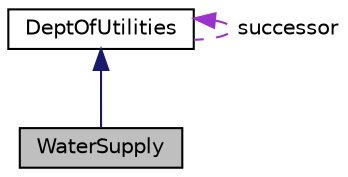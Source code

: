 digraph "WaterSupply"
{
 // LATEX_PDF_SIZE
  edge [fontname="Helvetica",fontsize="10",labelfontname="Helvetica",labelfontsize="10"];
  node [fontname="Helvetica",fontsize="10",shape=record];
  Node1 [label="WaterSupply",height=0.2,width=0.4,color="black", fillcolor="grey75", style="filled", fontcolor="black",tooltip="Manages the water distribution and supply system for the city. Inherits from the DeptOfUtilities clas..."];
  Node2 -> Node1 [dir="back",color="midnightblue",fontsize="10",style="solid"];
  Node2 [label="DeptOfUtilities",height=0.2,width=0.4,color="black", fillcolor="white", style="filled",URL="$classDeptOfUtilities.html",tooltip="Base class for managing various city utility departments like power, water, and waste management."];
  Node2 -> Node2 [dir="back",color="darkorchid3",fontsize="10",style="dashed",label=" successor" ];
}
